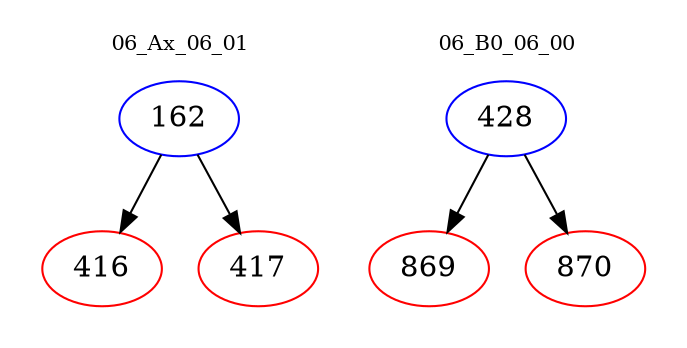 digraph{
subgraph cluster_0 {
color = white
label = "06_Ax_06_01";
fontsize=10;
T0_162 [label="162", color="blue"]
T0_162 -> T0_416 [color="black"]
T0_416 [label="416", color="red"]
T0_162 -> T0_417 [color="black"]
T0_417 [label="417", color="red"]
}
subgraph cluster_1 {
color = white
label = "06_B0_06_00";
fontsize=10;
T1_428 [label="428", color="blue"]
T1_428 -> T1_869 [color="black"]
T1_869 [label="869", color="red"]
T1_428 -> T1_870 [color="black"]
T1_870 [label="870", color="red"]
}
}
